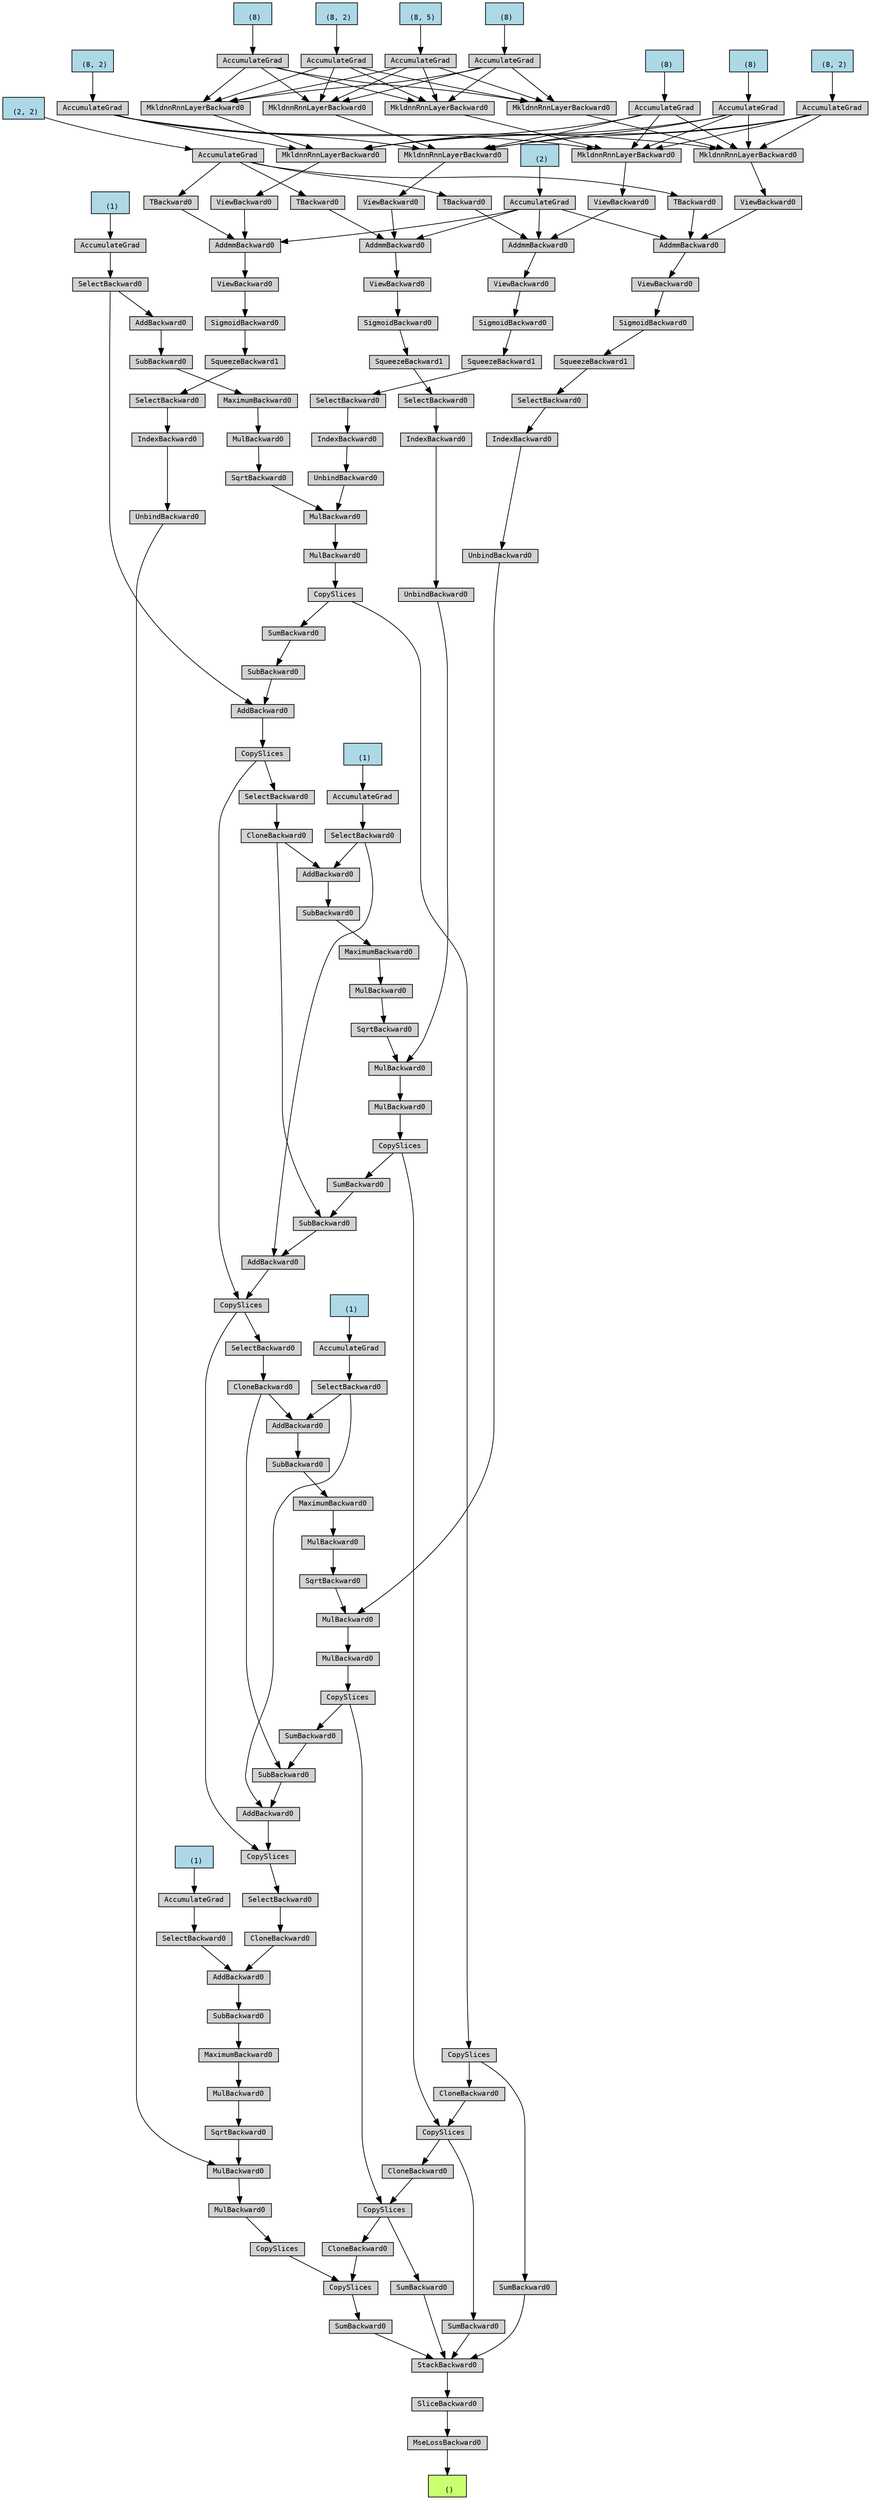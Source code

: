 digraph {
	graph [size="48.6,48.6"]
	node [align=left fontname=monospace fontsize=10 height=0.2 ranksep=0.1 shape=box style=filled]
	140229073883744 [label="
 ()" fillcolor=darkolivegreen1]
	140229061014720 [label=MseLossBackward0]
	140229061014336 -> 140229061014720
	140229061014336 [label=SliceBackward0]
	140229061014480 -> 140229061014336
	140229061014480 [label=StackBackward0]
	140229061014576 -> 140229061014480
	140229061014576 [label=SumBackward0]
	140229061014048 -> 140229061014576
	140229061014048 [label=CopySlices]
	140229061013952 -> 140229061014048
	140229061013952 [label=CopySlices]
	140229061013856 -> 140229061013952
	140229061013856 [label=MulBackward0]
	140229061013616 -> 140229061013856
	140229061013616 [label=MulBackward0]
	140229061013520 -> 140229061013616
	140229061013520 [label=UnbindBackward0]
	140229061013376 -> 140229061013520
	140229061013376 [label=IndexBackward0]
	140229061013184 -> 140229061013376
	140229061013184 [label=SelectBackward0]
	140229061013088 -> 140229061013184
	140229061013088 [label=SqueezeBackward1]
	140229061012944 -> 140229061013088
	140229061012944 [label=SigmoidBackward0]
	140229061012800 -> 140229061012944
	140229061012800 [label=ViewBackward0]
	140229061014816 -> 140229061012800
	140229061014816 [label=AddmmBackward0]
	140229061014912 -> 140229061014816
	140229071313536 [label="
 (2)" fillcolor=lightblue]
	140229071313536 -> 140229061014912
	140229061014912 [label=AccumulateGrad]
	140229061014864 -> 140229061014816
	140229061014864 [label=ViewBackward0]
	140229061015008 -> 140229061014864
	140229061015008 [label=MkldnnRnnLayerBackward0]
	140229061015200 -> 140229061015008
	140229061015200 [label=MkldnnRnnLayerBackward0]
	140229061015488 -> 140229061015200
	140229081558736 [label="
 (8, 5)" fillcolor=lightblue]
	140229081558736 -> 140229061015488
	140229061015488 [label=AccumulateGrad]
	140229061015440 -> 140229061015200
	140229082770192 [label="
 (8, 2)" fillcolor=lightblue]
	140229082770192 -> 140229061015440
	140229061015440 [label=AccumulateGrad]
	140229061015392 -> 140229061015200
	140229074985872 [label="
 (8)" fillcolor=lightblue]
	140229074985872 -> 140229061015392
	140229061015392 [label=AccumulateGrad]
	140229061015536 -> 140229061015200
	140229083063024 [label="
 (8)" fillcolor=lightblue]
	140229083063024 -> 140229061015536
	140229061015536 [label=AccumulateGrad]
	140229061015152 -> 140229061015008
	140229083503152 [label="
 (8, 2)" fillcolor=lightblue]
	140229083503152 -> 140229061015152
	140229061015152 [label=AccumulateGrad]
	140229061015104 -> 140229061015008
	140229083507392 [label="
 (8, 2)" fillcolor=lightblue]
	140229083507392 -> 140229061015104
	140229061015104 [label=AccumulateGrad]
	140229061015248 -> 140229061015008
	140229075365584 [label="
 (8)" fillcolor=lightblue]
	140229075365584 -> 140229061015248
	140229061015248 [label=AccumulateGrad]
	140229061015296 -> 140229061015008
	140229075359104 [label="
 (8)" fillcolor=lightblue]
	140229075359104 -> 140229061015296
	140229061015296 [label=AccumulateGrad]
	140229061013472 -> 140229061014816
	140229061013472 [label=TBackward0]
	140229061015584 -> 140229061013472
	140229083062864 [label="
 (2, 2)" fillcolor=lightblue]
	140229083062864 -> 140229061015584
	140229061015584 [label=AccumulateGrad]
	140229061013568 -> 140229061013616
	140229061013568 [label=SqrtBackward0]
	140229061013136 -> 140229061013568
	140229061013136 [label=MulBackward0]
	140229061012896 -> 140229061013136
	140229061012896 [label=MaximumBackward0]
	140229061014960 -> 140229061012896
	140229061014960 [label=SubBackward0]
	140229061015680 -> 140229061014960
	140229061015680 [label=AddBackward0]
	140229061015056 -> 140229061015680
	140229061015056 [label=SelectBackward0]
	140229061015776 -> 140229061015056
	140229060726032 [label="
 (1)" fillcolor=lightblue]
	140229060726032 -> 140229061015776
	140229061015776 [label=AccumulateGrad]
	140229061014672 -> 140229061014480
	140229061014672 [label=SumBackward0]
	140229061013904 -> 140229061014672
	140229061013904 [label=CopySlices]
	140229061014144 -> 140229061013904
	140229061014144 [label=CloneBackward0]
	140229061014048 -> 140229061014144
	140229061013664 -> 140229061013904
	140229061013664 [label=CopySlices]
	140229061013328 -> 140229061013664
	140229061013328 [label=MulBackward0]
	140229061015632 -> 140229061013328
	140229061015632 [label=MulBackward0]
	140229061015872 -> 140229061015632
	140229061015872 [label=UnbindBackward0]
	140229061015920 -> 140229061015872
	140229061015920 [label=IndexBackward0]
	140229061016016 -> 140229061015920
	140229061016016 [label=SelectBackward0]
	140229061016112 -> 140229061016016
	140229061016112 [label=SqueezeBackward1]
	140229061016208 -> 140229061016112
	140229061016208 [label=SigmoidBackward0]
	140229061016304 -> 140229061016208
	140229061016304 [label=ViewBackward0]
	140229061016400 -> 140229061016304
	140229061016400 [label=AddmmBackward0]
	140229061014912 -> 140229061016400
	140229061016496 -> 140229061016400
	140229061016496 [label=ViewBackward0]
	140229061016640 -> 140229061016496
	140229061016640 [label=MkldnnRnnLayerBackward0]
	140229061016736 -> 140229061016640
	140229061016736 [label=MkldnnRnnLayerBackward0]
	140229061015488 -> 140229061016736
	140229061015440 -> 140229061016736
	140229061015392 -> 140229061016736
	140229061015536 -> 140229061016736
	140229061015152 -> 140229061016640
	140229061015104 -> 140229061016640
	140229061015248 -> 140229061016640
	140229061015296 -> 140229061016640
	140229061016448 -> 140229061016400
	140229061016448 [label=TBackward0]
	140229061015584 -> 140229061016448
	140229061015728 -> 140229061015632
	140229061015728 [label=SqrtBackward0]
	140229061016064 -> 140229061015728
	140229061016064 [label=MulBackward0]
	140229061016256 -> 140229061016064
	140229061016256 [label=MaximumBackward0]
	140229061015824 -> 140229061016256
	140229061015824 [label=SubBackward0]
	140229061016688 -> 140229061015824
	140229061016688 [label=AddBackward0]
	140229061016784 -> 140229061016688
	140229061016784 [label=CloneBackward0]
	140229061016928 -> 140229061016784
	140229061016928 [label=SelectBackward0]
	140229061017024 -> 140229061016928
	140229061017024 [label=CopySlices]
	140229061017120 -> 140229061017024
	140229061017120 [label=AddBackward0]
	140229061017216 -> 140229061017120
	140229061017216 [label=SubBackward0]
	140229061017312 -> 140229061017216
	140229061017312 [label=SumBackward0]
	140229061013952 -> 140229061017312
	140229061015056 -> 140229061017120
	140229061016592 -> 140229061016688
	140229061016592 [label=SelectBackward0]
	140229061017072 -> 140229061016592
	140229060727152 [label="
 (1)" fillcolor=lightblue]
	140229060727152 -> 140229061017072
	140229061017072 [label=AccumulateGrad]
	140229061014384 -> 140229061014480
	140229061014384 [label=SumBackward0]
	140229061013040 -> 140229061014384
	140229061013040 [label=CopySlices]
	140229061012752 -> 140229061013040
	140229061012752 [label=CloneBackward0]
	140229061013904 -> 140229061012752
	140229061015344 -> 140229061013040
	140229061015344 [label=CopySlices]
	140229061015968 -> 140229061015344
	140229061015968 [label=MulBackward0]
	140229061013424 -> 140229061015968
	140229061013424 [label=MulBackward0]
	140229061017264 -> 140229061013424
	140229061017264 [label=UnbindBackward0]
	140229061017408 -> 140229061017264
	140229061017408 [label=IndexBackward0]
	140229061016544 -> 140229061017408
	140229061016544 [label=SelectBackward0]
	140229061017504 -> 140229061016544
	140229061017504 [label=SqueezeBackward1]
	140229061017552 -> 140229061017504
	140229061017552 [label=SigmoidBackward0]
	140228837867680 -> 140229061017552
	140228837867680 [label=ViewBackward0]
	140228837867776 -> 140228837867680
	140228837867776 [label=AddmmBackward0]
	140229061014912 -> 140228837867776
	140228837867872 -> 140228837867776
	140228837867872 [label=ViewBackward0]
	140228837868016 -> 140228837867872
	140228837868016 [label=MkldnnRnnLayerBackward0]
	140228837868112 -> 140228837868016
	140228837868112 [label=MkldnnRnnLayerBackward0]
	140229061015488 -> 140228837868112
	140229061015440 -> 140228837868112
	140229061015392 -> 140228837868112
	140229061015536 -> 140228837868112
	140229061015152 -> 140228837868016
	140229061015104 -> 140228837868016
	140229061015248 -> 140228837868016
	140229061015296 -> 140228837868016
	140228837867824 -> 140228837867776
	140228837867824 [label=TBackward0]
	140229061015584 -> 140228837867824
	140229061016976 -> 140229061013424
	140229061016976 [label=SqrtBackward0]
	140229061017456 -> 140229061016976
	140229061017456 [label=MulBackward0]
	140229061017168 -> 140229061017456
	140229061017168 [label=MaximumBackward0]
	140228837867584 -> 140229061017168
	140228837867584 [label=SubBackward0]
	140228837868064 -> 140228837867584
	140228837868064 [label=AddBackward0]
	140228837868160 -> 140228837868064
	140228837868160 [label=CloneBackward0]
	140228837868304 -> 140228837868160
	140228837868304 [label=SelectBackward0]
	140228837868400 -> 140228837868304
	140228837868400 [label=CopySlices]
	140229061017024 -> 140228837868400
	140228837868496 -> 140228837868400
	140228837868496 [label=AddBackward0]
	140228837868592 -> 140228837868496
	140228837868592 [label=SubBackward0]
	140229061016784 -> 140228837868592
	140228837868688 -> 140228837868592
	140228837868688 [label=SumBackward0]
	140229061013664 -> 140228837868688
	140229061016592 -> 140228837868496
	140228837867968 -> 140228837868064
	140228837867968 [label=SelectBackward0]
	140228837868448 -> 140228837867968
	140229060724992 [label="
 (1)" fillcolor=lightblue]
	140229060724992 -> 140228837868448
	140228837868448 [label=AccumulateGrad]
	140229061014240 -> 140229061014480
	140229061014240 [label=SumBackward0]
	140229061016160 -> 140229061014240
	140229061016160 [label=CopySlices]
	140229061016352 -> 140229061016160
	140229061016352 [label=CloneBackward0]
	140229061013040 -> 140229061016352
	140229061016832 -> 140229061016160
	140229061016832 [label=CopySlices]
	140229061017360 -> 140229061016832
	140229061017360 [label=MulBackward0]
	140228837867632 -> 140229061017360
	140228837867632 [label=MulBackward0]
	140228837868640 -> 140228837867632
	140228837868640 [label=UnbindBackward0]
	140228837868784 -> 140228837868640
	140228837868784 [label=IndexBackward0]
	140228837867920 -> 140228837868784
	140228837867920 [label=SelectBackward0]
	140228837868880 -> 140228837867920
	140228837868880 [label=SqueezeBackward1]
	140228837868976 -> 140228837868880
	140228837868976 [label=SigmoidBackward0]
	140228837869072 -> 140228837868976
	140228837869072 [label=ViewBackward0]
	140228837869168 -> 140228837869072
	140228837869168 [label=AddmmBackward0]
	140229061014912 -> 140228837869168
	140228837869264 -> 140228837869168
	140228837869264 [label=ViewBackward0]
	140228837869408 -> 140228837869264
	140228837869408 [label=MkldnnRnnLayerBackward0]
	140228837869504 -> 140228837869408
	140228837869504 [label=MkldnnRnnLayerBackward0]
	140229061015488 -> 140228837869504
	140229061015440 -> 140228837869504
	140229061015392 -> 140228837869504
	140229061015536 -> 140228837869504
	140229061015152 -> 140228837869408
	140229061015104 -> 140228837869408
	140229061015248 -> 140228837869408
	140229061015296 -> 140228837869408
	140228837869216 -> 140228837869168
	140228837869216 [label=TBackward0]
	140229061015584 -> 140228837869216
	140228837868352 -> 140228837867632
	140228837868352 [label=SqrtBackward0]
	140228837868832 -> 140228837868352
	140228837868832 [label=MulBackward0]
	140228837869024 -> 140228837868832
	140228837869024 [label=MaximumBackward0]
	140228837868544 -> 140228837869024
	140228837868544 [label=SubBackward0]
	140228837869456 -> 140228837868544
	140228837869456 [label=AddBackward0]
	140228837869552 -> 140228837869456
	140228837869552 [label=CloneBackward0]
	140228837869696 -> 140228837869552
	140228837869696 [label=SelectBackward0]
	140228837869792 -> 140228837869696
	140228837869792 [label=CopySlices]
	140228837868400 -> 140228837869792
	140228837869888 -> 140228837869792
	140228837869888 [label=AddBackward0]
	140228837869984 -> 140228837869888
	140228837869984 [label=SubBackward0]
	140228837868160 -> 140228837869984
	140228837870080 -> 140228837869984
	140228837870080 [label=SumBackward0]
	140229061015344 -> 140228837870080
	140228837867968 -> 140228837869888
	140228837869360 -> 140228837869456
	140228837869360 [label=SelectBackward0]
	140228837869840 -> 140228837869360
	140229060729712 [label="
 (1)" fillcolor=lightblue]
	140229060729712 -> 140228837869840
	140228837869840 [label=AccumulateGrad]
	140229061014720 -> 140229073883744
}
